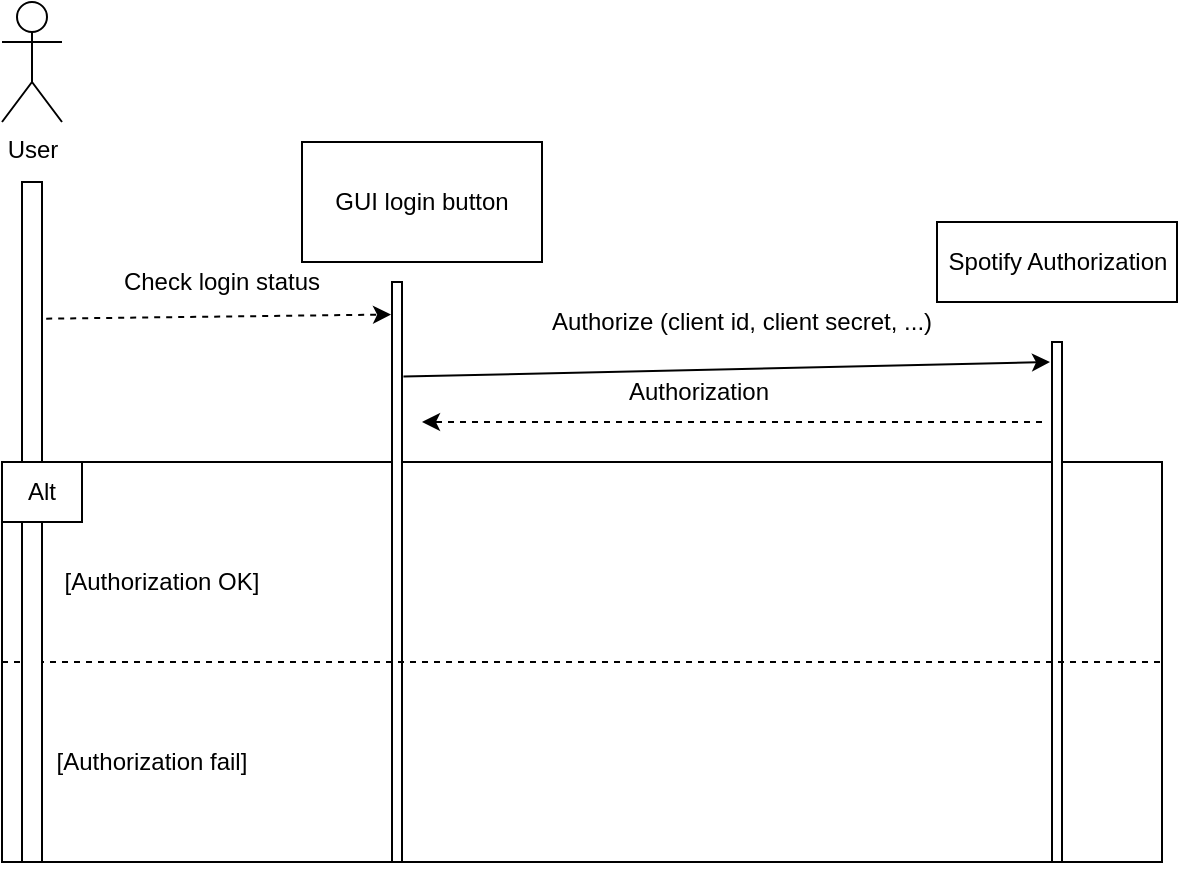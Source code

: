 <mxfile version="13.3.0" type="github">
  <diagram id="rmx5zwqCsgpAY7M2jDZf" name="Page-1">
    <mxGraphModel dx="1422" dy="794" grid="1" gridSize="10" guides="1" tooltips="1" connect="1" arrows="1" fold="1" page="1" pageScale="1" pageWidth="1100" pageHeight="1700" math="0" shadow="0">
      <root>
        <mxCell id="0" />
        <mxCell id="1" parent="0" />
        <mxCell id="bDie8uKJlNUdK4dLsFFe-13" value="" style="rounded=0;whiteSpace=wrap;html=1;" vertex="1" parent="1">
          <mxGeometry x="150" y="310" width="580" height="200" as="geometry" />
        </mxCell>
        <mxCell id="bDie8uKJlNUdK4dLsFFe-1" value="User&lt;br&gt;" style="shape=umlActor;verticalLabelPosition=bottom;labelBackgroundColor=#ffffff;verticalAlign=top;html=1;outlineConnect=0;" vertex="1" parent="1">
          <mxGeometry x="150" y="80" width="30" height="60" as="geometry" />
        </mxCell>
        <mxCell id="bDie8uKJlNUdK4dLsFFe-2" value="Spotify Authorization" style="rounded=0;whiteSpace=wrap;html=1;" vertex="1" parent="1">
          <mxGeometry x="617.5" y="190" width="120" height="40" as="geometry" />
        </mxCell>
        <mxCell id="bDie8uKJlNUdK4dLsFFe-3" value="" style="rounded=0;whiteSpace=wrap;html=1;" vertex="1" parent="1">
          <mxGeometry x="345" y="220" width="5" height="290" as="geometry" />
        </mxCell>
        <mxCell id="bDie8uKJlNUdK4dLsFFe-4" value="GUI login button" style="rounded=0;whiteSpace=wrap;html=1;" vertex="1" parent="1">
          <mxGeometry x="300" y="150" width="120" height="60" as="geometry" />
        </mxCell>
        <mxCell id="bDie8uKJlNUdK4dLsFFe-6" value="Check login status" style="text;html=1;strokeColor=none;fillColor=none;align=center;verticalAlign=middle;whiteSpace=wrap;rounded=0;" vertex="1" parent="1">
          <mxGeometry x="170" y="210" width="180" height="20" as="geometry" />
        </mxCell>
        <mxCell id="bDie8uKJlNUdK4dLsFFe-7" value="" style="endArrow=classic;html=1;exitX=1.145;exitY=0.163;exitDx=0;exitDy=0;exitPerimeter=0;" edge="1" parent="1" source="bDie8uKJlNUdK4dLsFFe-3">
          <mxGeometry width="50" height="50" relative="1" as="geometry">
            <mxPoint x="430" y="350" as="sourcePoint" />
            <mxPoint x="674" y="260" as="targetPoint" />
          </mxGeometry>
        </mxCell>
        <mxCell id="bDie8uKJlNUdK4dLsFFe-9" value="Authorize (client id, client secret, ...)" style="text;html=1;strokeColor=none;fillColor=none;align=center;verticalAlign=middle;whiteSpace=wrap;rounded=0;" vertex="1" parent="1">
          <mxGeometry x="400" y="230" width="240" height="20" as="geometry" />
        </mxCell>
        <mxCell id="bDie8uKJlNUdK4dLsFFe-10" value="" style="rounded=0;whiteSpace=wrap;html=1;" vertex="1" parent="1">
          <mxGeometry x="675" y="250" width="5" height="260" as="geometry" />
        </mxCell>
        <mxCell id="bDie8uKJlNUdK4dLsFFe-11" value="" style="endArrow=classic;html=1;dashed=1;" edge="1" parent="1">
          <mxGeometry width="50" height="50" relative="1" as="geometry">
            <mxPoint x="670" y="290" as="sourcePoint" />
            <mxPoint x="360" y="290" as="targetPoint" />
          </mxGeometry>
        </mxCell>
        <mxCell id="bDie8uKJlNUdK4dLsFFe-12" value="Authorization" style="text;html=1;align=center;verticalAlign=middle;resizable=0;points=[];autosize=1;" vertex="1" parent="1">
          <mxGeometry x="453" y="265" width="90" height="20" as="geometry" />
        </mxCell>
        <mxCell id="bDie8uKJlNUdK4dLsFFe-17" value="" style="endArrow=none;dashed=1;html=1;exitX=0;exitY=0.5;exitDx=0;exitDy=0;entryX=1;entryY=0.5;entryDx=0;entryDy=0;" edge="1" parent="1" source="bDie8uKJlNUdK4dLsFFe-13" target="bDie8uKJlNUdK4dLsFFe-13">
          <mxGeometry width="50" height="50" relative="1" as="geometry">
            <mxPoint x="430" y="350" as="sourcePoint" />
            <mxPoint x="480" y="300" as="targetPoint" />
          </mxGeometry>
        </mxCell>
        <mxCell id="bDie8uKJlNUdK4dLsFFe-18" value="[Authorization OK]" style="text;html=1;strokeColor=none;fillColor=none;align=center;verticalAlign=middle;whiteSpace=wrap;rounded=0;" vertex="1" parent="1">
          <mxGeometry x="165" y="360" width="130" height="20" as="geometry" />
        </mxCell>
        <mxCell id="bDie8uKJlNUdK4dLsFFe-19" value="[Authorization fail]" style="text;html=1;strokeColor=none;fillColor=none;align=center;verticalAlign=middle;whiteSpace=wrap;rounded=0;" vertex="1" parent="1">
          <mxGeometry x="160" y="450" width="130" height="20" as="geometry" />
        </mxCell>
        <mxCell id="bDie8uKJlNUdK4dLsFFe-22" value="" style="rounded=0;whiteSpace=wrap;html=1;" vertex="1" parent="1">
          <mxGeometry x="160" y="170" width="10" height="340" as="geometry" />
        </mxCell>
        <mxCell id="bDie8uKJlNUdK4dLsFFe-16" value="Alt" style="rounded=0;whiteSpace=wrap;html=1;" vertex="1" parent="1">
          <mxGeometry x="150" y="310" width="40" height="30" as="geometry" />
        </mxCell>
        <mxCell id="bDie8uKJlNUdK4dLsFFe-23" style="edgeStyle=orthogonalEdgeStyle;rounded=0;orthogonalLoop=1;jettySize=auto;html=1;exitX=0.5;exitY=1;exitDx=0;exitDy=0;dashed=1;" edge="1" parent="1" source="bDie8uKJlNUdK4dLsFFe-22" target="bDie8uKJlNUdK4dLsFFe-22">
          <mxGeometry relative="1" as="geometry" />
        </mxCell>
        <mxCell id="bDie8uKJlNUdK4dLsFFe-24" style="edgeStyle=orthogonalEdgeStyle;rounded=0;orthogonalLoop=1;jettySize=auto;html=1;exitX=0.5;exitY=1;exitDx=0;exitDy=0;dashed=1;" edge="1" parent="1" source="bDie8uKJlNUdK4dLsFFe-22" target="bDie8uKJlNUdK4dLsFFe-22">
          <mxGeometry relative="1" as="geometry" />
        </mxCell>
        <mxCell id="bDie8uKJlNUdK4dLsFFe-27" value="" style="endArrow=classic;html=1;dashed=1;exitX=1.21;exitY=0.201;exitDx=0;exitDy=0;exitPerimeter=0;entryX=-0.097;entryY=0.056;entryDx=0;entryDy=0;entryPerimeter=0;" edge="1" parent="1" source="bDie8uKJlNUdK4dLsFFe-22" target="bDie8uKJlNUdK4dLsFFe-3">
          <mxGeometry width="50" height="50" relative="1" as="geometry">
            <mxPoint x="520" y="250" as="sourcePoint" />
            <mxPoint x="570" y="200" as="targetPoint" />
          </mxGeometry>
        </mxCell>
      </root>
    </mxGraphModel>
  </diagram>
</mxfile>
